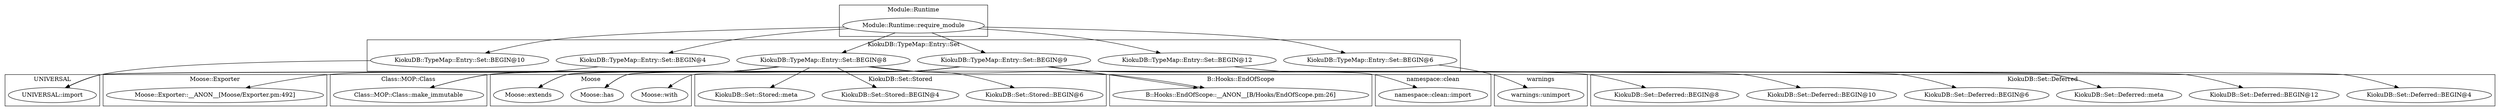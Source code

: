 digraph {
graph [overlap=false]
subgraph cluster_UNIVERSAL {
	label="UNIVERSAL";
	"UNIVERSAL::import";
}
subgraph cluster_namespace_clean {
	label="namespace::clean";
	"namespace::clean::import";
}
subgraph cluster_warnings {
	label="warnings";
	"warnings::unimport";
}
subgraph cluster_Class_MOP_Class {
	label="Class::MOP::Class";
	"Class::MOP::Class::make_immutable";
}
subgraph cluster_Moose {
	label="Moose";
	"Moose::with";
	"Moose::has";
	"Moose::extends";
}
subgraph cluster_Module_Runtime {
	label="Module::Runtime";
	"Module::Runtime::require_module";
}
subgraph cluster_KiokuDB_Set_Stored {
	label="KiokuDB::Set::Stored";
	"KiokuDB::Set::Stored::BEGIN@6";
	"KiokuDB::Set::Stored::BEGIN@4";
	"KiokuDB::Set::Stored::meta";
}
subgraph cluster_KiokuDB_TypeMap_Entry_Set {
	label="KiokuDB::TypeMap::Entry::Set";
	"KiokuDB::TypeMap::Entry::Set::BEGIN@10";
	"KiokuDB::TypeMap::Entry::Set::BEGIN@4";
	"KiokuDB::TypeMap::Entry::Set::BEGIN@8";
	"KiokuDB::TypeMap::Entry::Set::BEGIN@12";
	"KiokuDB::TypeMap::Entry::Set::BEGIN@6";
	"KiokuDB::TypeMap::Entry::Set::BEGIN@9";
}
subgraph cluster_Moose_Exporter {
	label="Moose::Exporter";
	"Moose::Exporter::__ANON__[Moose/Exporter.pm:492]";
}
subgraph cluster_B_Hooks_EndOfScope {
	label="B::Hooks::EndOfScope";
	"B::Hooks::EndOfScope::__ANON__[B/Hooks/EndOfScope.pm:26]";
}
subgraph cluster_KiokuDB_Set_Deferred {
	label="KiokuDB::Set::Deferred";
	"KiokuDB::Set::Deferred::BEGIN@4";
	"KiokuDB::Set::Deferred::BEGIN@12";
	"KiokuDB::Set::Deferred::meta";
	"KiokuDB::Set::Deferred::BEGIN@6";
	"KiokuDB::Set::Deferred::BEGIN@10";
	"KiokuDB::Set::Deferred::BEGIN@8";
}
"KiokuDB::TypeMap::Entry::Set::BEGIN@8" -> "Moose::extends";
"KiokuDB::TypeMap::Entry::Set::BEGIN@9" -> "Moose::extends";
"KiokuDB::TypeMap::Entry::Set::BEGIN@8" -> "KiokuDB::Set::Stored::meta";
"KiokuDB::TypeMap::Entry::Set::BEGIN@10" -> "UNIVERSAL::import";
"KiokuDB::TypeMap::Entry::Set::BEGIN@9" -> "UNIVERSAL::import";
"KiokuDB::TypeMap::Entry::Set::BEGIN@8" -> "UNIVERSAL::import";
"KiokuDB::TypeMap::Entry::Set::BEGIN@8" -> "Moose::has";
"KiokuDB::TypeMap::Entry::Set::BEGIN@9" -> "Moose::has";
"KiokuDB::TypeMap::Entry::Set::BEGIN@9" -> "KiokuDB::Set::Deferred::BEGIN@10";
"Module::Runtime::require_module" -> "KiokuDB::TypeMap::Entry::Set::BEGIN@10";
"KiokuDB::TypeMap::Entry::Set::BEGIN@9" -> "KiokuDB::Set::Deferred::BEGIN@12";
"KiokuDB::TypeMap::Entry::Set::BEGIN@12" -> "namespace::clean::import";
"KiokuDB::TypeMap::Entry::Set::BEGIN@9" -> "KiokuDB::Set::Deferred::meta";
"KiokuDB::TypeMap::Entry::Set::BEGIN@8" -> "B::Hooks::EndOfScope::__ANON__[B/Hooks/EndOfScope.pm:26]";
"KiokuDB::TypeMap::Entry::Set::BEGIN@9" -> "B::Hooks::EndOfScope::__ANON__[B/Hooks/EndOfScope.pm:26]";
"KiokuDB::TypeMap::Entry::Set::BEGIN@9" -> "Moose::with";
"Module::Runtime::require_module" -> "KiokuDB::TypeMap::Entry::Set::BEGIN@9";
"KiokuDB::TypeMap::Entry::Set::BEGIN@8" -> "KiokuDB::Set::Stored::BEGIN@6";
"KiokuDB::TypeMap::Entry::Set::BEGIN@4" -> "Moose::Exporter::__ANON__[Moose/Exporter.pm:492]";
"KiokuDB::TypeMap::Entry::Set::BEGIN@9" -> "KiokuDB::Set::Deferred::BEGIN@8";
"KiokuDB::TypeMap::Entry::Set::BEGIN@9" -> "KiokuDB::Set::Deferred::BEGIN@6";
"KiokuDB::TypeMap::Entry::Set::BEGIN@6" -> "warnings::unimport";
"Module::Runtime::require_module" -> "KiokuDB::TypeMap::Entry::Set::BEGIN@4";
"KiokuDB::TypeMap::Entry::Set::BEGIN@8" -> "Class::MOP::Class::make_immutable";
"KiokuDB::TypeMap::Entry::Set::BEGIN@9" -> "Class::MOP::Class::make_immutable";
"KiokuDB::TypeMap::Entry::Set::BEGIN@8" -> "KiokuDB::Set::Stored::BEGIN@4";
"Module::Runtime::require_module" -> "KiokuDB::TypeMap::Entry::Set::BEGIN@12";
"Module::Runtime::require_module" -> "KiokuDB::TypeMap::Entry::Set::BEGIN@8";
"Module::Runtime::require_module" -> "KiokuDB::TypeMap::Entry::Set::BEGIN@6";
"KiokuDB::TypeMap::Entry::Set::BEGIN@9" -> "KiokuDB::Set::Deferred::BEGIN@4";
}
